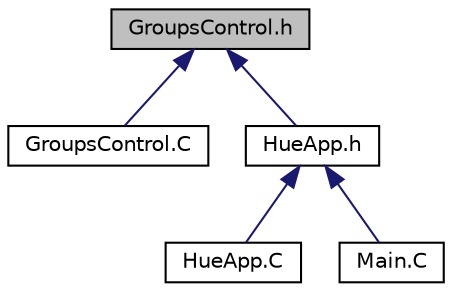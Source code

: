 digraph "GroupsControl.h"
{
  edge [fontname="Helvetica",fontsize="10",labelfontname="Helvetica",labelfontsize="10"];
  node [fontname="Helvetica",fontsize="10",shape=record];
  Node1 [label="GroupsControl.h",height=0.2,width=0.4,color="black", fillcolor="grey75", style="filled", fontcolor="black"];
  Node1 -> Node2 [dir="back",color="midnightblue",fontsize="10",style="solid",fontname="Helvetica"];
  Node2 [label="GroupsControl.C",height=0.2,width=0.4,color="black", fillcolor="white", style="filled",URL="$GroupsControl_8C.html",tooltip="Application for creating and listing groups. "];
  Node1 -> Node3 [dir="back",color="midnightblue",fontsize="10",style="solid",fontname="Helvetica"];
  Node3 [label="HueApp.h",height=0.2,width=0.4,color="black", fillcolor="white", style="filled",URL="$HueApp_8h_source.html"];
  Node3 -> Node4 [dir="back",color="midnightblue",fontsize="10",style="solid",fontname="Helvetica"];
  Node4 [label="HueApp.C",height=0.2,width=0.4,color="black", fillcolor="white", style="filled",URL="$HueApp_8C.html",tooltip="the main application "];
  Node3 -> Node5 [dir="back",color="midnightblue",fontsize="10",style="solid",fontname="Helvetica"];
  Node5 [label="Main.C",height=0.2,width=0.4,color="black", fillcolor="white", style="filled",URL="$Main_8C.html",tooltip="The main to run the server. "];
}
